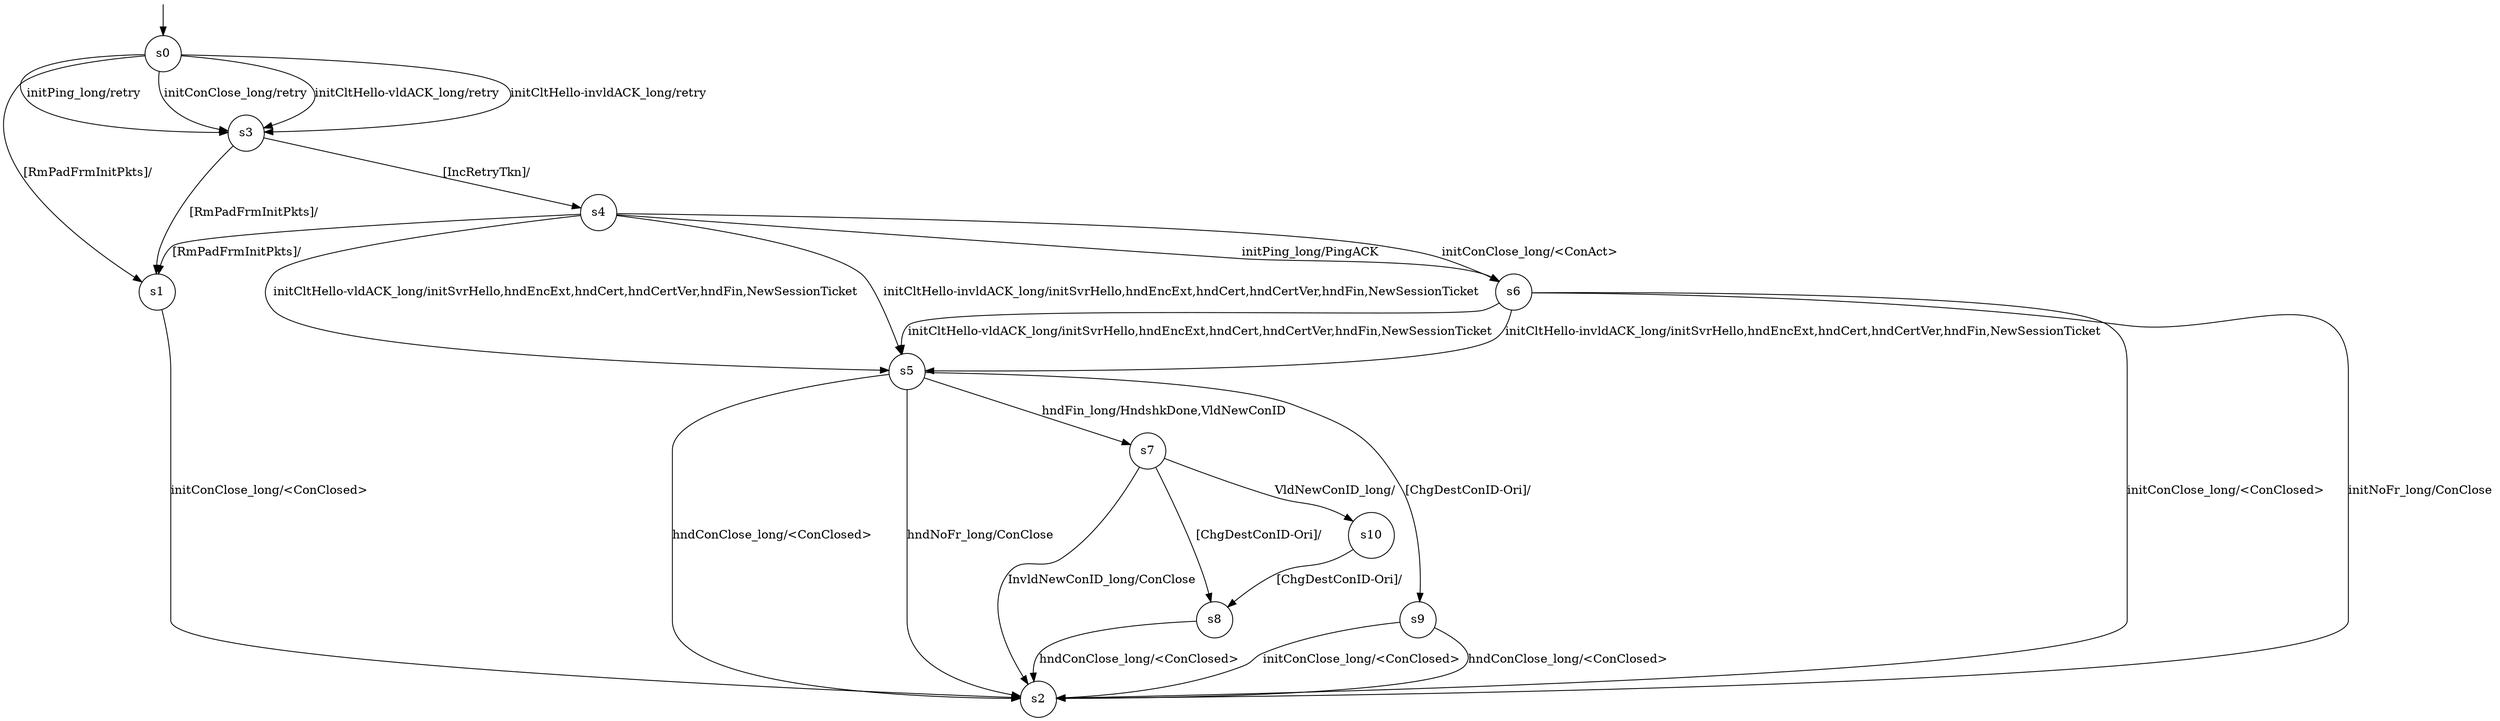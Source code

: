 digraph g {

s0 [shape="circle" label="s0"];
s1 [shape="circle" label="s1"];
s2 [shape="circle" label="s2"];
s3 [shape="circle" label="s3"];
s4 [shape="circle" label="s4"];
s5 [shape="circle" label="s5"];
s6 [shape="circle" label="s6"];
s7 [shape="circle" label="s7"];
s8 [shape="circle" label="s8"];
s9 [shape="circle" label="s9"];
s10 [shape="circle" label="s10"];
s0 -> s3 [label="initPing_long/retry "];
s0 -> s3 [label="initConClose_long/retry "];
s0 -> s3 [label="initCltHello-vldACK_long/retry "];
s0 -> s3 [label="initCltHello-invldACK_long/retry "];
s0 -> s1 [label="[RmPadFrmInitPkts]/ "];
s1 -> s2 [label="initConClose_long/<ConClosed> "];
s3 -> s1 [label="[RmPadFrmInitPkts]/ "];
s3 -> s4 [label="[IncRetryTkn]/ "];
s4 -> s6 [label="initPing_long/PingACK "];
s4 -> s6 [label="initConClose_long/<ConAct> "];
s4 -> s5 [label="initCltHello-vldACK_long/initSvrHello,hndEncExt,hndCert,hndCertVer,hndFin,NewSessionTicket "];
s4 -> s5 [label="initCltHello-invldACK_long/initSvrHello,hndEncExt,hndCert,hndCertVer,hndFin,NewSessionTicket "];
s4 -> s1 [label="[RmPadFrmInitPkts]/ "];
s5 -> s7 [label="hndFin_long/HndshkDone,VldNewConID "];
s5 -> s2 [label="hndConClose_long/<ConClosed> "];
s5 -> s2 [label="hndNoFr_long/ConClose "];
s5 -> s9 [label="[ChgDestConID-Ori]/ "];
s6 -> s2 [label="initConClose_long/<ConClosed> "];
s6 -> s5 [label="initCltHello-vldACK_long/initSvrHello,hndEncExt,hndCert,hndCertVer,hndFin,NewSessionTicket "];
s6 -> s5 [label="initCltHello-invldACK_long/initSvrHello,hndEncExt,hndCert,hndCertVer,hndFin,NewSessionTicket "];
s6 -> s2 [label="initNoFr_long/ConClose "];
s7 -> s10 [label="VldNewConID_long/ "];
s7 -> s2 [label="InvldNewConID_long/ConClose "];
s7 -> s8 [label="[ChgDestConID-Ori]/ "];
s8 -> s2 [label="hndConClose_long/<ConClosed> "];
s9 -> s2 [label="initConClose_long/<ConClosed> "];
s9 -> s2 [label="hndConClose_long/<ConClosed> "];
s10 -> s8 [label="[ChgDestConID-Ori]/ "];

__start0 [label="" shape="none" width="0" height="0"];
__start0 -> s0;

}
